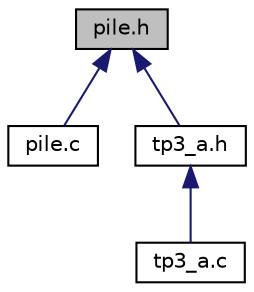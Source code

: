 digraph "pile.h"
{
  edge [fontname="Helvetica",fontsize="10",labelfontname="Helvetica",labelfontsize="10"];
  node [fontname="Helvetica",fontsize="10",shape=record];
  Node1 [label="pile.h",height=0.2,width=0.4,color="black", fillcolor="grey75", style="filled", fontcolor="black"];
  Node1 -> Node2 [dir="back",color="midnightblue",fontsize="10",style="solid",fontname="Helvetica"];
  Node2 [label="pile.c",height=0.2,width=0.4,color="black", fillcolor="white", style="filled",URL="$pile_8c.html",tooltip="gestion d&#39;une pile "];
  Node1 -> Node3 [dir="back",color="midnightblue",fontsize="10",style="solid",fontname="Helvetica"];
  Node3 [label="tp3_a.h",height=0.2,width=0.4,color="black", fillcolor="white", style="filled",URL="$tp3__a_8h.html",tooltip="Header pour analyseur syntaxique LR pour le langage JSON. "];
  Node3 -> Node4 [dir="back",color="midnightblue",fontsize="10",style="solid",fontname="Helvetica"];
  Node4 [label="tp3_a.c",height=0.2,width=0.4,color="black", fillcolor="white", style="filled",URL="$tp3__a_8c.html",tooltip="Analyseur syntaxique LR. "];
}
